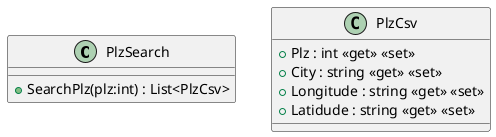 @startuml
class PlzSearch {
    + SearchPlz(plz:int) : List<PlzCsv>
}
class PlzCsv {
    + Plz : int <<get>> <<set>>
    + City : string <<get>> <<set>>
    + Longitude : string <<get>> <<set>>
    + Latidude : string <<get>> <<set>>
}
@enduml

